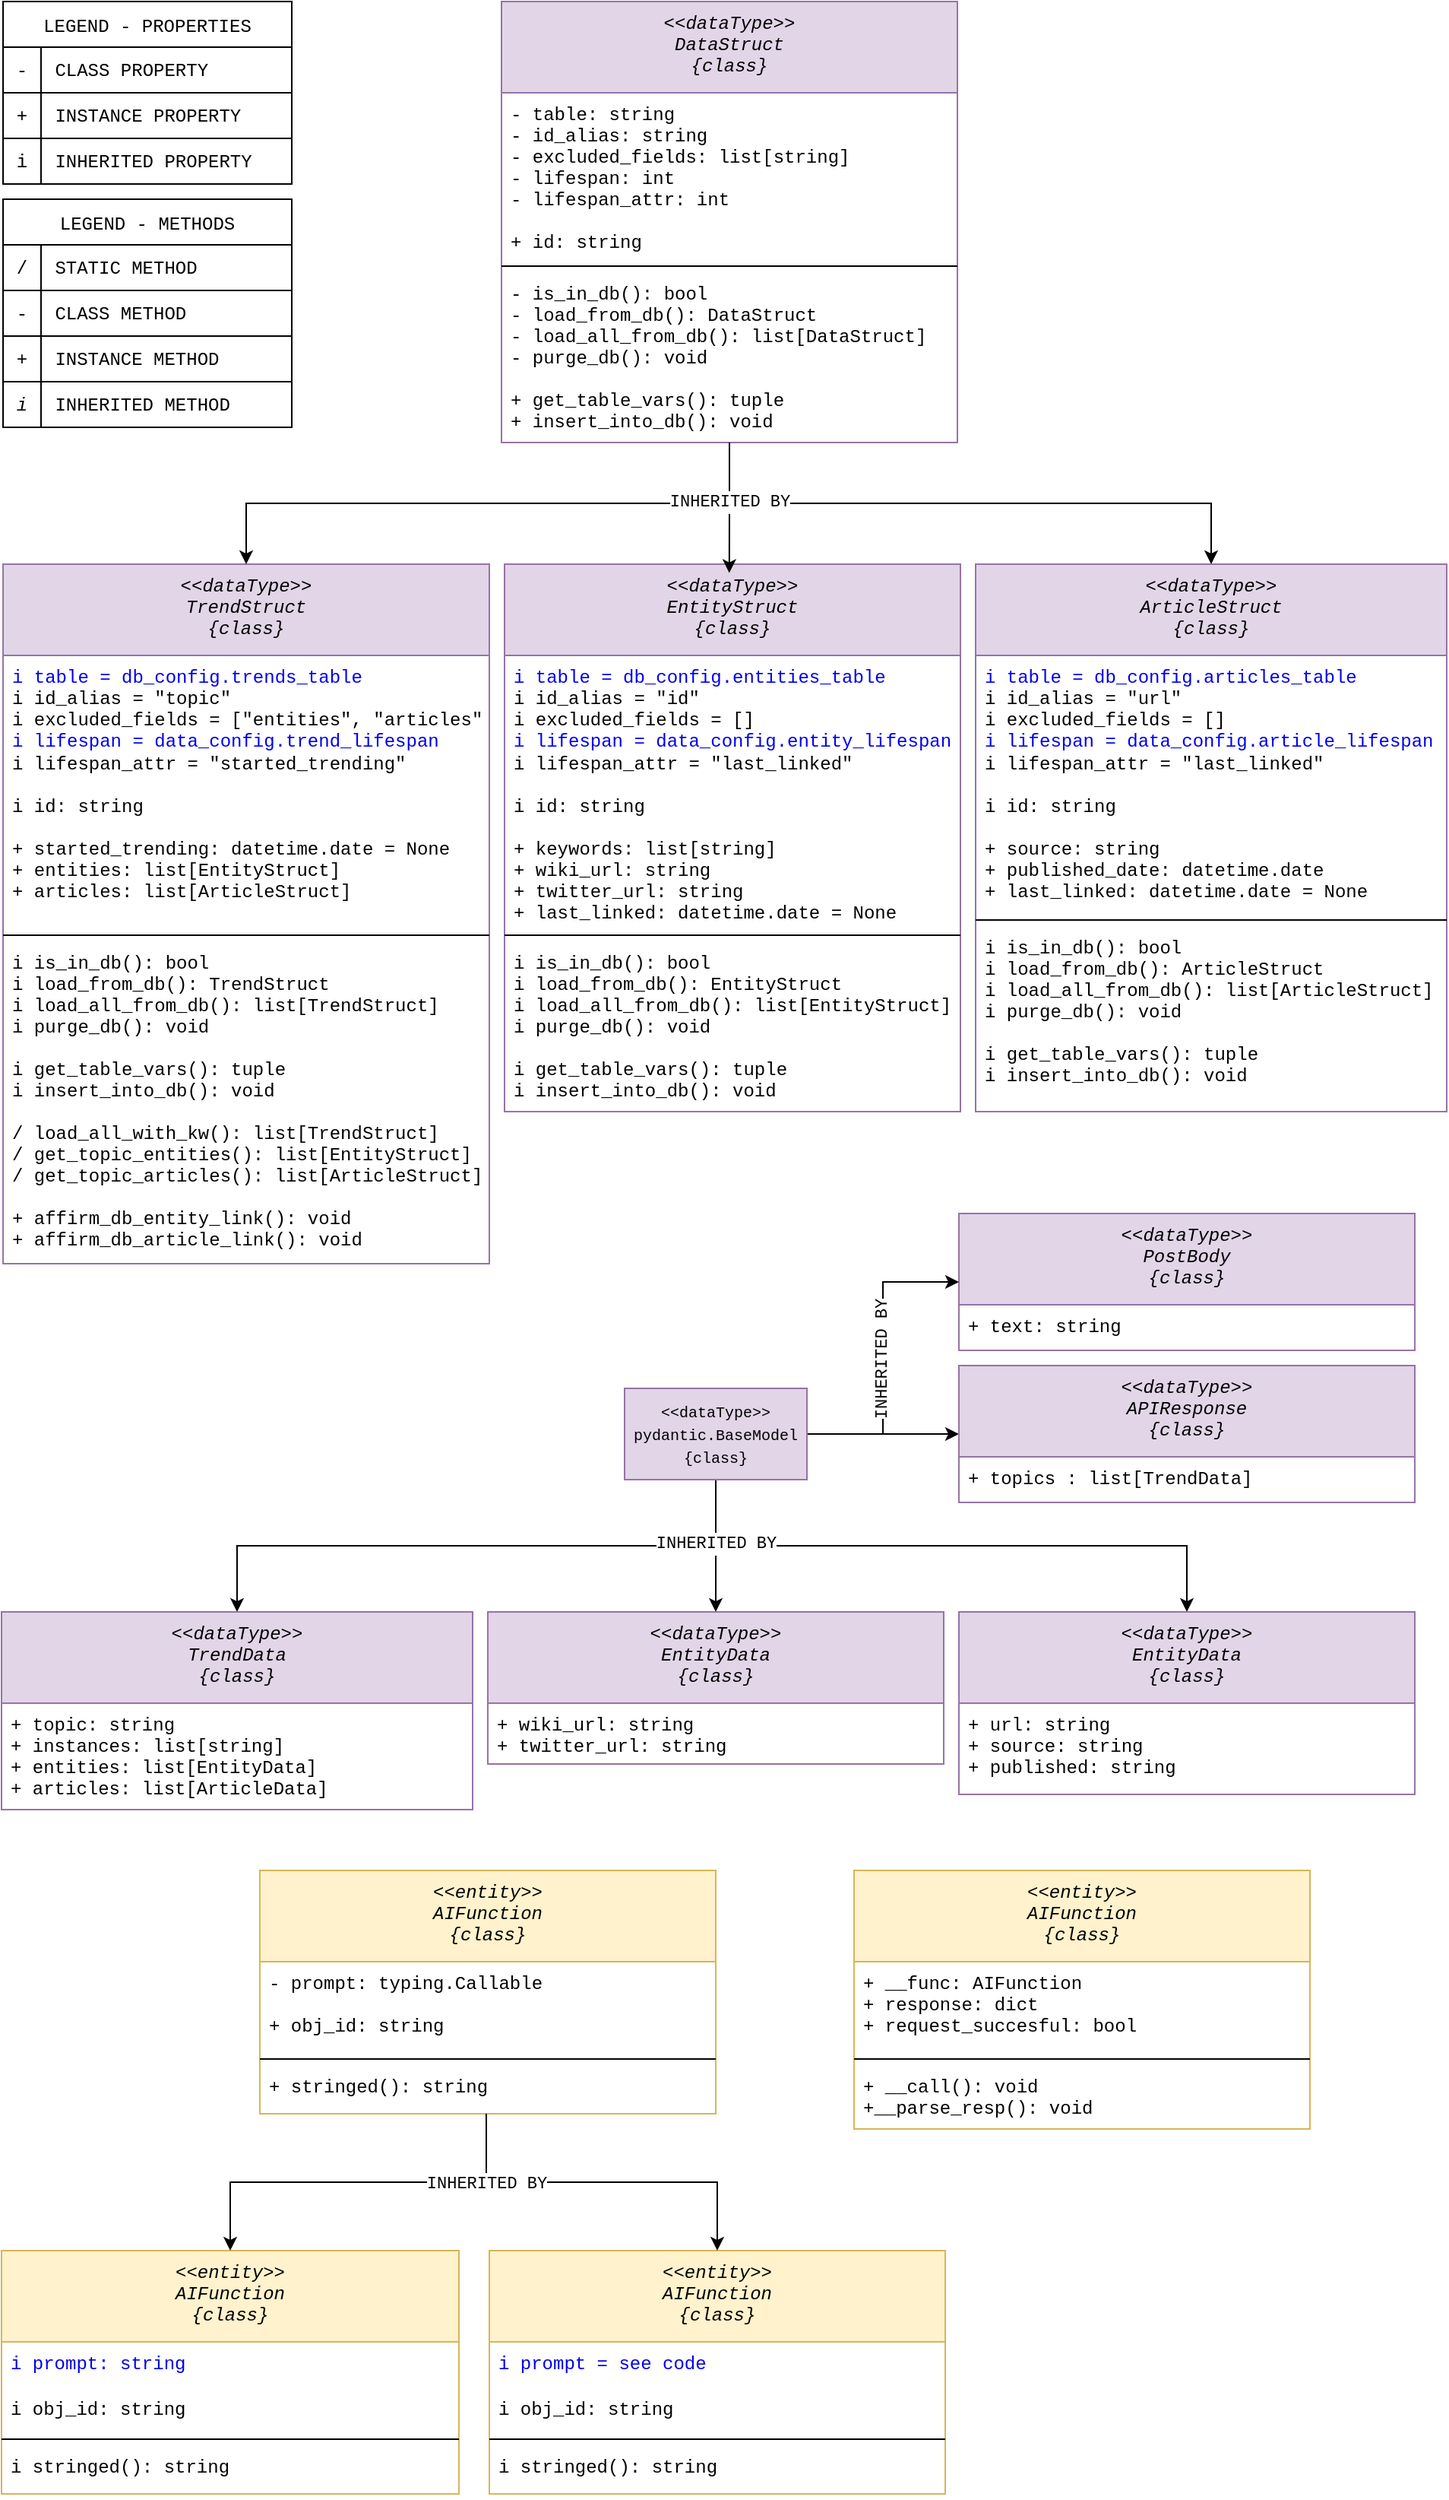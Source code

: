 <mxfile version="26.1.1">
  <diagram id="C5RBs43oDa-KdzZeNtuy" name="Page-1">
    <mxGraphModel dx="1347" dy="1001" grid="1" gridSize="10" guides="1" tooltips="1" connect="1" arrows="1" fold="1" page="1" pageScale="1" pageWidth="827" pageHeight="1169" math="0" shadow="0">
      <root>
        <mxCell id="WIyWlLk6GJQsqaUBKTNV-0" />
        <mxCell id="WIyWlLk6GJQsqaUBKTNV-1" parent="WIyWlLk6GJQsqaUBKTNV-0" />
        <mxCell id="zkfFHV4jXpPFQw0GAbJ--0" value="&lt;&lt;dataType&gt;&gt;&#xa;DataStruct&#xa;{class}" style="swimlane;fontStyle=2;align=center;verticalAlign=top;childLayout=stackLayout;horizontal=1;startSize=60;horizontalStack=0;resizeParent=1;resizeLast=0;collapsible=1;marginBottom=0;rounded=0;shadow=0;strokeWidth=1;fillColor=#e1d5e7;strokeColor=#9673a6;fontFamily=Courier New;" parent="WIyWlLk6GJQsqaUBKTNV-1" vertex="1">
          <mxGeometry x="338" y="10" width="300" height="290" as="geometry">
            <mxRectangle x="220" y="80" width="160" height="26" as="alternateBounds" />
          </mxGeometry>
        </mxCell>
        <mxCell id="zkfFHV4jXpPFQw0GAbJ--1" value="- table: string&#xa;- id_alias: string&#xa;- excluded_fields: list[string]&#xa;- lifespan: int&#xa;- lifespan_attr: int&#xa;&#xa;+ id: string" style="text;align=left;verticalAlign=top;spacingLeft=4;spacingRight=4;overflow=hidden;rotatable=0;points=[[0,0.5],[1,0.5]];portConstraint=eastwest;fontFamily=Courier New;" parent="zkfFHV4jXpPFQw0GAbJ--0" vertex="1">
          <mxGeometry y="60" width="300" height="110" as="geometry" />
        </mxCell>
        <mxCell id="zkfFHV4jXpPFQw0GAbJ--4" value="" style="line;html=1;strokeWidth=1;align=left;verticalAlign=middle;spacingTop=-1;spacingLeft=3;spacingRight=3;rotatable=0;labelPosition=right;points=[];portConstraint=eastwest;" parent="zkfFHV4jXpPFQw0GAbJ--0" vertex="1">
          <mxGeometry y="170" width="300" height="8" as="geometry" />
        </mxCell>
        <mxCell id="zkfFHV4jXpPFQw0GAbJ--5" value="- is_in_db(): bool&#xa;- load_from_db(): DataStruct&#xa;- load_all_from_db(): list[DataStruct]&#xa;- purge_db(): void&#xa;&#xa;+ get_table_vars(): tuple&#xa;+ insert_into_db(): void" style="text;align=left;verticalAlign=top;spacingLeft=4;spacingRight=4;overflow=hidden;rotatable=0;points=[[0,0.5],[1,0.5]];portConstraint=eastwest;fontFamily=Courier New;" parent="zkfFHV4jXpPFQw0GAbJ--0" vertex="1">
          <mxGeometry y="178" width="300" height="112" as="geometry" />
        </mxCell>
        <mxCell id="gIUdPoAB92ztzNn0mDoF-13" value="LEGEND - PROPERTIES" style="shape=table;startSize=30;container=1;collapsible=0;childLayout=tableLayout;enumerate=0;fontFamily=Courier New;" vertex="1" parent="WIyWlLk6GJQsqaUBKTNV-1">
          <mxGeometry x="10" y="10" width="190" height="120" as="geometry" />
        </mxCell>
        <mxCell id="gIUdPoAB92ztzNn0mDoF-14" value="" style="shape=tableRow;horizontal=0;startSize=0;swimlaneHead=0;swimlaneBody=0;strokeColor=inherit;top=0;left=0;bottom=0;right=0;collapsible=0;dropTarget=0;fillColor=none;points=[[0,0.5],[1,0.5]];portConstraint=eastwest;" vertex="1" parent="gIUdPoAB92ztzNn0mDoF-13">
          <mxGeometry y="30" width="190" height="30" as="geometry" />
        </mxCell>
        <mxCell id="gIUdPoAB92ztzNn0mDoF-15" value="&lt;font face=&quot;Courier New&quot;&gt;-&lt;/font&gt;" style="shape=partialRectangle;html=1;whiteSpace=wrap;connectable=0;strokeColor=inherit;overflow=hidden;fillColor=none;top=0;left=0;bottom=0;right=0;pointerEvents=1;" vertex="1" parent="gIUdPoAB92ztzNn0mDoF-14">
          <mxGeometry width="25" height="30" as="geometry">
            <mxRectangle width="25" height="30" as="alternateBounds" />
          </mxGeometry>
        </mxCell>
        <mxCell id="gIUdPoAB92ztzNn0mDoF-16" value="&lt;font face=&quot;Courier New&quot;&gt;&amp;nbsp;CLASS&amp;nbsp;&lt;/font&gt;&lt;span style=&quot;font-family: &amp;quot;Courier New&amp;quot;;&quot;&gt;PROPERTY&lt;/span&gt;" style="shape=partialRectangle;html=1;whiteSpace=wrap;connectable=0;strokeColor=inherit;overflow=hidden;fillColor=none;top=0;left=0;bottom=0;right=0;pointerEvents=1;align=left;" vertex="1" parent="gIUdPoAB92ztzNn0mDoF-14">
          <mxGeometry x="25" width="165" height="30" as="geometry">
            <mxRectangle width="165" height="30" as="alternateBounds" />
          </mxGeometry>
        </mxCell>
        <mxCell id="gIUdPoAB92ztzNn0mDoF-17" value="" style="shape=tableRow;horizontal=0;startSize=0;swimlaneHead=0;swimlaneBody=0;strokeColor=inherit;top=0;left=0;bottom=0;right=0;collapsible=0;dropTarget=0;fillColor=none;points=[[0,0.5],[1,0.5]];portConstraint=eastwest;" vertex="1" parent="gIUdPoAB92ztzNn0mDoF-13">
          <mxGeometry y="60" width="190" height="30" as="geometry" />
        </mxCell>
        <mxCell id="gIUdPoAB92ztzNn0mDoF-18" value="&lt;font face=&quot;Courier New&quot;&gt;+&lt;/font&gt;" style="shape=partialRectangle;html=1;whiteSpace=wrap;connectable=0;strokeColor=inherit;overflow=hidden;fillColor=none;top=0;left=0;bottom=0;right=0;pointerEvents=1;" vertex="1" parent="gIUdPoAB92ztzNn0mDoF-17">
          <mxGeometry width="25" height="30" as="geometry">
            <mxRectangle width="25" height="30" as="alternateBounds" />
          </mxGeometry>
        </mxCell>
        <mxCell id="gIUdPoAB92ztzNn0mDoF-19" value="&lt;span style=&quot;font-family: &amp;quot;Courier New&amp;quot;;&quot;&gt;&amp;nbsp;INSTANCE PROPERTY&lt;/span&gt;" style="shape=partialRectangle;html=1;whiteSpace=wrap;connectable=0;strokeColor=inherit;overflow=hidden;fillColor=none;top=0;left=0;bottom=0;right=0;pointerEvents=1;align=left;" vertex="1" parent="gIUdPoAB92ztzNn0mDoF-17">
          <mxGeometry x="25" width="165" height="30" as="geometry">
            <mxRectangle width="165" height="30" as="alternateBounds" />
          </mxGeometry>
        </mxCell>
        <mxCell id="gIUdPoAB92ztzNn0mDoF-22" style="shape=tableRow;horizontal=0;startSize=0;swimlaneHead=0;swimlaneBody=0;strokeColor=inherit;top=0;left=0;bottom=0;right=0;collapsible=0;dropTarget=0;fillColor=none;points=[[0,0.5],[1,0.5]];portConstraint=eastwest;" vertex="1" parent="gIUdPoAB92ztzNn0mDoF-13">
          <mxGeometry y="90" width="190" height="30" as="geometry" />
        </mxCell>
        <mxCell id="gIUdPoAB92ztzNn0mDoF-23" value="&lt;font style=&quot;&quot; face=&quot;Courier New&quot;&gt;i&lt;/font&gt;" style="shape=partialRectangle;html=1;whiteSpace=wrap;connectable=0;strokeColor=inherit;overflow=hidden;fillColor=none;top=0;left=0;bottom=0;right=0;pointerEvents=1;" vertex="1" parent="gIUdPoAB92ztzNn0mDoF-22">
          <mxGeometry width="25" height="30" as="geometry">
            <mxRectangle width="25" height="30" as="alternateBounds" />
          </mxGeometry>
        </mxCell>
        <mxCell id="gIUdPoAB92ztzNn0mDoF-24" value="&lt;font face=&quot;Courier New&quot;&gt;&amp;nbsp;INHERITED&amp;nbsp;&lt;/font&gt;&lt;span style=&quot;font-family: &amp;quot;Courier New&amp;quot;;&quot;&gt;PROPERTY&lt;/span&gt;" style="shape=partialRectangle;html=1;whiteSpace=wrap;connectable=0;strokeColor=inherit;overflow=hidden;fillColor=none;top=0;left=0;bottom=0;right=0;pointerEvents=1;align=left;" vertex="1" parent="gIUdPoAB92ztzNn0mDoF-22">
          <mxGeometry x="25" width="165" height="30" as="geometry">
            <mxRectangle width="165" height="30" as="alternateBounds" />
          </mxGeometry>
        </mxCell>
        <mxCell id="gIUdPoAB92ztzNn0mDoF-25" value="LEGEND - METHODS" style="shape=table;startSize=30;container=1;collapsible=0;childLayout=tableLayout;enumerate=0;fontFamily=Courier New;" vertex="1" parent="WIyWlLk6GJQsqaUBKTNV-1">
          <mxGeometry x="10" y="140" width="190" height="150" as="geometry" />
        </mxCell>
        <mxCell id="gIUdPoAB92ztzNn0mDoF-26" value="" style="shape=tableRow;horizontal=0;startSize=0;swimlaneHead=0;swimlaneBody=0;strokeColor=inherit;top=0;left=0;bottom=0;right=0;collapsible=0;dropTarget=0;fillColor=none;points=[[0,0.5],[1,0.5]];portConstraint=eastwest;" vertex="1" parent="gIUdPoAB92ztzNn0mDoF-25">
          <mxGeometry y="30" width="190" height="30" as="geometry" />
        </mxCell>
        <mxCell id="gIUdPoAB92ztzNn0mDoF-27" value="&lt;font face=&quot;Courier New&quot;&gt;/&lt;/font&gt;" style="shape=partialRectangle;html=1;whiteSpace=wrap;connectable=0;strokeColor=inherit;overflow=hidden;fillColor=none;top=0;left=0;bottom=0;right=0;pointerEvents=1;" vertex="1" parent="gIUdPoAB92ztzNn0mDoF-26">
          <mxGeometry width="25" height="30" as="geometry">
            <mxRectangle width="25" height="30" as="alternateBounds" />
          </mxGeometry>
        </mxCell>
        <mxCell id="gIUdPoAB92ztzNn0mDoF-28" value="&lt;span style=&quot;font-family: &amp;quot;Courier New&amp;quot;;&quot;&gt;&amp;nbsp;STATIC METHOD&lt;/span&gt;" style="shape=partialRectangle;html=1;whiteSpace=wrap;connectable=0;strokeColor=inherit;overflow=hidden;fillColor=none;top=0;left=0;bottom=0;right=0;pointerEvents=1;align=left;" vertex="1" parent="gIUdPoAB92ztzNn0mDoF-26">
          <mxGeometry x="25" width="165" height="30" as="geometry">
            <mxRectangle width="165" height="30" as="alternateBounds" />
          </mxGeometry>
        </mxCell>
        <mxCell id="gIUdPoAB92ztzNn0mDoF-29" value="" style="shape=tableRow;horizontal=0;startSize=0;swimlaneHead=0;swimlaneBody=0;strokeColor=inherit;top=0;left=0;bottom=0;right=0;collapsible=0;dropTarget=0;fillColor=none;points=[[0,0.5],[1,0.5]];portConstraint=eastwest;" vertex="1" parent="gIUdPoAB92ztzNn0mDoF-25">
          <mxGeometry y="60" width="190" height="30" as="geometry" />
        </mxCell>
        <mxCell id="gIUdPoAB92ztzNn0mDoF-30" value="&lt;font face=&quot;Courier New&quot;&gt;-&lt;/font&gt;" style="shape=partialRectangle;html=1;whiteSpace=wrap;connectable=0;strokeColor=inherit;overflow=hidden;fillColor=none;top=0;left=0;bottom=0;right=0;pointerEvents=1;" vertex="1" parent="gIUdPoAB92ztzNn0mDoF-29">
          <mxGeometry width="25" height="30" as="geometry">
            <mxRectangle width="25" height="30" as="alternateBounds" />
          </mxGeometry>
        </mxCell>
        <mxCell id="gIUdPoAB92ztzNn0mDoF-31" value="&lt;font face=&quot;Courier New&quot;&gt;&amp;nbsp;CLASS METHOD&lt;/font&gt;" style="shape=partialRectangle;html=1;whiteSpace=wrap;connectable=0;strokeColor=inherit;overflow=hidden;fillColor=none;top=0;left=0;bottom=0;right=0;pointerEvents=1;align=left;" vertex="1" parent="gIUdPoAB92ztzNn0mDoF-29">
          <mxGeometry x="25" width="165" height="30" as="geometry">
            <mxRectangle width="165" height="30" as="alternateBounds" />
          </mxGeometry>
        </mxCell>
        <mxCell id="gIUdPoAB92ztzNn0mDoF-32" style="shape=tableRow;horizontal=0;startSize=0;swimlaneHead=0;swimlaneBody=0;strokeColor=inherit;top=0;left=0;bottom=0;right=0;collapsible=0;dropTarget=0;fillColor=none;points=[[0,0.5],[1,0.5]];portConstraint=eastwest;" vertex="1" parent="gIUdPoAB92ztzNn0mDoF-25">
          <mxGeometry y="90" width="190" height="30" as="geometry" />
        </mxCell>
        <mxCell id="gIUdPoAB92ztzNn0mDoF-33" value="&lt;font face=&quot;Courier New&quot;&gt;+&lt;/font&gt;" style="shape=partialRectangle;html=1;whiteSpace=wrap;connectable=0;strokeColor=inherit;overflow=hidden;fillColor=none;top=0;left=0;bottom=0;right=0;pointerEvents=1;" vertex="1" parent="gIUdPoAB92ztzNn0mDoF-32">
          <mxGeometry width="25" height="30" as="geometry">
            <mxRectangle width="25" height="30" as="alternateBounds" />
          </mxGeometry>
        </mxCell>
        <mxCell id="gIUdPoAB92ztzNn0mDoF-34" value="&lt;span style=&quot;font-family: &amp;quot;Courier New&amp;quot;;&quot;&gt;&amp;nbsp;INSTANCE METHOD&lt;/span&gt;" style="shape=partialRectangle;html=1;whiteSpace=wrap;connectable=0;strokeColor=inherit;overflow=hidden;fillColor=none;top=0;left=0;bottom=0;right=0;pointerEvents=1;align=left;" vertex="1" parent="gIUdPoAB92ztzNn0mDoF-32">
          <mxGeometry x="25" width="165" height="30" as="geometry">
            <mxRectangle width="165" height="30" as="alternateBounds" />
          </mxGeometry>
        </mxCell>
        <mxCell id="gIUdPoAB92ztzNn0mDoF-35" style="shape=tableRow;horizontal=0;startSize=0;swimlaneHead=0;swimlaneBody=0;strokeColor=inherit;top=0;left=0;bottom=0;right=0;collapsible=0;dropTarget=0;fillColor=none;points=[[0,0.5],[1,0.5]];portConstraint=eastwest;" vertex="1" parent="gIUdPoAB92ztzNn0mDoF-25">
          <mxGeometry y="120" width="190" height="30" as="geometry" />
        </mxCell>
        <mxCell id="gIUdPoAB92ztzNn0mDoF-36" value="&lt;i&gt;&lt;font face=&quot;Courier New&quot;&gt;i&lt;/font&gt;&lt;/i&gt;" style="shape=partialRectangle;html=1;whiteSpace=wrap;connectable=0;strokeColor=inherit;overflow=hidden;fillColor=none;top=0;left=0;bottom=0;right=0;pointerEvents=1;" vertex="1" parent="gIUdPoAB92ztzNn0mDoF-35">
          <mxGeometry width="25" height="30" as="geometry">
            <mxRectangle width="25" height="30" as="alternateBounds" />
          </mxGeometry>
        </mxCell>
        <mxCell id="gIUdPoAB92ztzNn0mDoF-37" value="&lt;span style=&quot;font-family: &amp;quot;Courier New&amp;quot;;&quot;&gt;&amp;nbsp;INHERITED METHOD&lt;/span&gt;" style="shape=partialRectangle;html=1;whiteSpace=wrap;connectable=0;strokeColor=inherit;overflow=hidden;fillColor=none;top=0;left=0;bottom=0;right=0;pointerEvents=1;align=left;" vertex="1" parent="gIUdPoAB92ztzNn0mDoF-35">
          <mxGeometry x="25" width="165" height="30" as="geometry">
            <mxRectangle width="165" height="30" as="alternateBounds" />
          </mxGeometry>
        </mxCell>
        <mxCell id="gIUdPoAB92ztzNn0mDoF-40" value="&lt;&lt;dataType&gt;&gt;&#xa;EntityStruct&#xa;{class}" style="swimlane;fontStyle=2;align=center;verticalAlign=top;childLayout=stackLayout;horizontal=1;startSize=60;horizontalStack=0;resizeParent=1;resizeLast=0;collapsible=1;marginBottom=0;rounded=0;shadow=0;strokeWidth=1;fillColor=#e1d5e7;strokeColor=#9673a6;fontFamily=Courier New;" vertex="1" parent="WIyWlLk6GJQsqaUBKTNV-1">
          <mxGeometry x="340" y="380" width="300" height="360" as="geometry">
            <mxRectangle x="220" y="80" width="160" height="26" as="alternateBounds" />
          </mxGeometry>
        </mxCell>
        <UserObject label="i table = db_config.entities_table" link="https://github.com/JamieLevitt/CiteThis/blob/4326643cd78c587e9b6cc8a23586380e8a52e17f/Documentation/Config_Values/db_config.csv#L6" id="gIUdPoAB92ztzNn0mDoF-41">
          <mxCell style="text;align=left;verticalAlign=top;spacingLeft=4;spacingRight=4;overflow=hidden;rotatable=0;points=[[0,0.5],[1,0.5]];portConstraint=eastwest;fontFamily=Courier New;fontColor=#0000EE;" vertex="1" parent="gIUdPoAB92ztzNn0mDoF-40">
            <mxGeometry y="60" width="300" height="20" as="geometry" />
          </mxCell>
        </UserObject>
        <mxCell id="gIUdPoAB92ztzNn0mDoF-61" value="i id_alias = &quot;id&quot;&lt;br&gt;i excluded_fields = []&lt;br&gt;" style="text;align=left;verticalAlign=top;spacingLeft=4;spacingRight=4;overflow=hidden;rotatable=0;points=[[0,0.5],[1,0.5]];portConstraint=eastwest;fontFamily=Courier New;html=1;spacingTop=-5;" vertex="1" parent="gIUdPoAB92ztzNn0mDoF-40">
          <mxGeometry y="80" width="300" height="30" as="geometry" />
        </mxCell>
        <UserObject label="&lt;font style=&quot;color: rgb(0, 0, 238);&quot;&gt;i lifespan = data_config.entity_lifespan&lt;/font&gt;" link="https://github.com/JamieLevitt/CiteThis/blob/4326643cd78c587e9b6cc8a23586380e8a52e17f/Documentation/Config_Values/data_config%2C.csv#L3" id="gIUdPoAB92ztzNn0mDoF-62">
          <mxCell style="text;align=left;verticalAlign=top;spacingLeft=4;spacingRight=4;overflow=hidden;rotatable=0;points=[[0,0.5],[1,0.5]];portConstraint=eastwest;fontFamily=Courier New;html=1;spacingTop=-7;" vertex="1" parent="gIUdPoAB92ztzNn0mDoF-40">
            <mxGeometry y="110" width="300" height="20" as="geometry" />
          </mxCell>
        </UserObject>
        <mxCell id="gIUdPoAB92ztzNn0mDoF-60" value="i lifespan_attr = &quot;last_linked&quot;&#xa;&#xa;i id: string&#xa;&#xa;+ keywords: list[string]&#xa;+ wiki_url: string&#xa;+ twitter_url: string&#xa;+ last_linked: datetime.date = None" style="text;align=left;verticalAlign=top;spacingLeft=4;spacingRight=4;overflow=hidden;rotatable=0;points=[[0,0.5],[1,0.5]];portConstraint=eastwest;fontFamily=Courier New;spacingTop=-13;" vertex="1" parent="gIUdPoAB92ztzNn0mDoF-40">
          <mxGeometry y="130" width="300" height="110" as="geometry" />
        </mxCell>
        <mxCell id="gIUdPoAB92ztzNn0mDoF-42" value="" style="line;html=1;strokeWidth=1;align=left;verticalAlign=middle;spacingTop=-1;spacingLeft=3;spacingRight=3;rotatable=0;labelPosition=right;points=[];portConstraint=eastwest;" vertex="1" parent="gIUdPoAB92ztzNn0mDoF-40">
          <mxGeometry y="240" width="300" height="8" as="geometry" />
        </mxCell>
        <mxCell id="gIUdPoAB92ztzNn0mDoF-43" value="i is_in_db(): bool&#xa;i load_from_db(): EntityStruct&#xa;i load_all_from_db(): list[EntityStruct]&#xa;i purge_db(): void&#xa;&#xa;i get_table_vars(): tuple&#xa;i insert_into_db(): void" style="text;align=left;verticalAlign=top;spacingLeft=4;spacingRight=4;overflow=hidden;rotatable=0;points=[[0,0.5],[1,0.5]];portConstraint=eastwest;fontFamily=Courier New;" vertex="1" parent="gIUdPoAB92ztzNn0mDoF-40">
          <mxGeometry y="248" width="300" height="112" as="geometry" />
        </mxCell>
        <mxCell id="gIUdPoAB92ztzNn0mDoF-64" value="&lt;&lt;dataType&gt;&gt;&#xa;ArticleStruct&#xa;{class}" style="swimlane;fontStyle=2;align=center;verticalAlign=top;childLayout=stackLayout;horizontal=1;startSize=60;horizontalStack=0;resizeParent=1;resizeLast=0;collapsible=1;marginBottom=0;rounded=0;shadow=0;strokeWidth=1;fillColor=#e1d5e7;strokeColor=#9673a6;fontFamily=Courier New;" vertex="1" parent="WIyWlLk6GJQsqaUBKTNV-1">
          <mxGeometry x="650" y="380" width="310" height="360" as="geometry">
            <mxRectangle x="220" y="80" width="160" height="26" as="alternateBounds" />
          </mxGeometry>
        </mxCell>
        <UserObject label="i table = db_config.articles_table" link="https://github.com/JamieLevitt/CiteThis/blob/4326643cd78c587e9b6cc8a23586380e8a52e17f/Documentation/Config_Values/db_config.csv#L7" id="gIUdPoAB92ztzNn0mDoF-65">
          <mxCell style="text;align=left;verticalAlign=top;spacingLeft=4;spacingRight=4;overflow=hidden;rotatable=0;points=[[0,0.5],[1,0.5]];portConstraint=eastwest;fontFamily=Courier New;fontColor=#0000EE;" vertex="1" parent="gIUdPoAB92ztzNn0mDoF-64">
            <mxGeometry y="60" width="310" height="20" as="geometry" />
          </mxCell>
        </UserObject>
        <mxCell id="gIUdPoAB92ztzNn0mDoF-66" value="i id_alias = &quot;url&quot;&lt;br&gt;i excluded_fields = []" style="text;align=left;verticalAlign=top;spacingLeft=4;spacingRight=4;overflow=hidden;rotatable=0;points=[[0,0.5],[1,0.5]];portConstraint=eastwest;fontFamily=Courier New;html=1;spacingTop=-5;" vertex="1" parent="gIUdPoAB92ztzNn0mDoF-64">
          <mxGeometry y="80" width="310" height="30" as="geometry" />
        </mxCell>
        <UserObject label="&lt;font style=&quot;color: rgb(0, 0, 238);&quot;&gt;i lifespan = data_config.article_lifespan&lt;/font&gt;" link="https://github.com/JamieLevitt/CiteThis/blob/4326643cd78c587e9b6cc8a23586380e8a52e17f/Documentation/Config_Values/data_config%2C.csv#L2" id="gIUdPoAB92ztzNn0mDoF-67">
          <mxCell style="text;align=left;verticalAlign=top;spacingLeft=4;spacingRight=4;overflow=hidden;rotatable=0;points=[[0,0.5],[1,0.5]];portConstraint=eastwest;fontFamily=Courier New;html=1;spacingTop=-7;" vertex="1" parent="gIUdPoAB92ztzNn0mDoF-64">
            <mxGeometry y="110" width="310" height="20" as="geometry" />
          </mxCell>
        </UserObject>
        <mxCell id="gIUdPoAB92ztzNn0mDoF-68" value="i lifespan_attr = &quot;last_linked&quot;&#xa;&#xa;i id: string&#xa;&#xa;+ source: string&#xa;+ published_date: datetime.date&#xa;+ last_linked: datetime.date = None" style="text;align=left;verticalAlign=top;spacingLeft=4;spacingRight=4;overflow=hidden;rotatable=0;points=[[0,0.5],[1,0.5]];portConstraint=eastwest;fontFamily=Courier New;spacingTop=-13;" vertex="1" parent="gIUdPoAB92ztzNn0mDoF-64">
          <mxGeometry y="130" width="310" height="100" as="geometry" />
        </mxCell>
        <mxCell id="gIUdPoAB92ztzNn0mDoF-69" value="" style="line;html=1;strokeWidth=1;align=left;verticalAlign=middle;spacingTop=-1;spacingLeft=3;spacingRight=3;rotatable=0;labelPosition=right;points=[];portConstraint=eastwest;" vertex="1" parent="gIUdPoAB92ztzNn0mDoF-64">
          <mxGeometry y="230" width="310" height="8" as="geometry" />
        </mxCell>
        <mxCell id="gIUdPoAB92ztzNn0mDoF-70" value="i is_in_db(): bool&#xa;i load_from_db(): ArticleStruct&#xa;i load_all_from_db(): list[ArticleStruct]&#xa;i purge_db(): void&#xa;&#xa;i get_table_vars(): tuple&#xa;i insert_into_db(): void" style="text;align=left;verticalAlign=top;spacingLeft=4;spacingRight=4;overflow=hidden;rotatable=0;points=[[0,0.5],[1,0.5]];portConstraint=eastwest;fontFamily=Courier New;" vertex="1" parent="gIUdPoAB92ztzNn0mDoF-64">
          <mxGeometry y="238" width="310" height="112" as="geometry" />
        </mxCell>
        <mxCell id="gIUdPoAB92ztzNn0mDoF-71" value="&lt;&lt;dataType&gt;&gt;&#xa;TrendStruct&#xa;{class}" style="swimlane;fontStyle=2;align=center;verticalAlign=top;childLayout=stackLayout;horizontal=1;startSize=60;horizontalStack=0;resizeParent=1;resizeLast=0;collapsible=1;marginBottom=0;rounded=0;shadow=0;strokeWidth=1;fillColor=#e1d5e7;strokeColor=#9673a6;fontFamily=Courier New;" vertex="1" parent="WIyWlLk6GJQsqaUBKTNV-1">
          <mxGeometry x="10" y="380" width="320" height="460" as="geometry">
            <mxRectangle x="220" y="80" width="160" height="26" as="alternateBounds" />
          </mxGeometry>
        </mxCell>
        <UserObject label="i table = db_config.trends_table" link="https://github.com/JamieLevitt/CiteThis/blob/4326643cd78c587e9b6cc8a23586380e8a52e17f/Documentation/Config_Values/db_config.csv#L5" id="gIUdPoAB92ztzNn0mDoF-72">
          <mxCell style="text;align=left;verticalAlign=top;spacingLeft=4;spacingRight=4;overflow=hidden;rotatable=0;points=[[0,0.5],[1,0.5]];portConstraint=eastwest;fontFamily=Courier New;fontColor=#0000EE;" vertex="1" parent="gIUdPoAB92ztzNn0mDoF-71">
            <mxGeometry y="60" width="320" height="20" as="geometry" />
          </mxCell>
        </UserObject>
        <mxCell id="gIUdPoAB92ztzNn0mDoF-73" value="i id_alias = &quot;topic&quot;&lt;br&gt;i excluded_fields = [&quot;entities&quot;, &quot;articles&quot;]" style="text;align=left;verticalAlign=top;spacingLeft=4;spacingRight=4;overflow=hidden;rotatable=0;points=[[0,0.5],[1,0.5]];portConstraint=eastwest;fontFamily=Courier New;html=1;spacingTop=-5;" vertex="1" parent="gIUdPoAB92ztzNn0mDoF-71">
          <mxGeometry y="80" width="320" height="30" as="geometry" />
        </mxCell>
        <UserObject label="&lt;font style=&quot;color: rgb(0, 0, 238);&quot;&gt;i lifespan = data_config.trend_lifespan&lt;/font&gt;" link="https://github.com/JamieLevitt/CiteThis/blob/4326643cd78c587e9b6cc8a23586380e8a52e17f/Documentation/Config_Values/data_config%2C.csv#L1" id="gIUdPoAB92ztzNn0mDoF-74">
          <mxCell style="text;align=left;verticalAlign=top;spacingLeft=4;spacingRight=4;overflow=hidden;rotatable=0;points=[[0,0.5],[1,0.5]];portConstraint=eastwest;fontFamily=Courier New;html=1;spacingTop=-7;" vertex="1" parent="gIUdPoAB92ztzNn0mDoF-71">
            <mxGeometry y="110" width="320" height="20" as="geometry" />
          </mxCell>
        </UserObject>
        <mxCell id="gIUdPoAB92ztzNn0mDoF-75" value="i lifespan_attr = &quot;started_trending&quot;&#xa;&#xa;i id: string&#xa;&#xa;+ started_trending: datetime.date = None&#xa;+ entities: list[EntityStruct]&#xa;+ articles: list[ArticleStruct]" style="text;align=left;verticalAlign=top;spacingLeft=4;spacingRight=4;overflow=hidden;rotatable=0;points=[[0,0.5],[1,0.5]];portConstraint=eastwest;fontFamily=Courier New;spacingTop=-13;" vertex="1" parent="gIUdPoAB92ztzNn0mDoF-71">
          <mxGeometry y="130" width="320" height="110" as="geometry" />
        </mxCell>
        <mxCell id="gIUdPoAB92ztzNn0mDoF-76" value="" style="line;html=1;strokeWidth=1;align=left;verticalAlign=middle;spacingTop=-1;spacingLeft=3;spacingRight=3;rotatable=0;labelPosition=right;points=[];portConstraint=eastwest;" vertex="1" parent="gIUdPoAB92ztzNn0mDoF-71">
          <mxGeometry y="240" width="320" height="8" as="geometry" />
        </mxCell>
        <mxCell id="gIUdPoAB92ztzNn0mDoF-77" value="i is_in_db(): bool&#xa;i load_from_db(): TrendStruct&#xa;i load_all_from_db(): list[TrendStruct]&#xa;i purge_db(): void&#xa;&#xa;i get_table_vars(): tuple&#xa;i insert_into_db(): void&#xa;&#xa;/ load_all_with_kw(): list[TrendStruct]&#xa;/ get_topic_entities(): list[EntityStruct]&#xa;/ get_topic_articles(): list[ArticleStruct]&#xa;&#xa;+ affirm_db_entity_link(): void&#xa;+ affirm_db_article_link(): void" style="text;align=left;verticalAlign=top;spacingLeft=4;spacingRight=4;overflow=hidden;rotatable=0;points=[[0,0.5],[1,0.5]];portConstraint=eastwest;fontFamily=Courier New;" vertex="1" parent="gIUdPoAB92ztzNn0mDoF-71">
          <mxGeometry y="248" width="320" height="212" as="geometry" />
        </mxCell>
        <mxCell id="gIUdPoAB92ztzNn0mDoF-94" style="edgeStyle=orthogonalEdgeStyle;rounded=0;orthogonalLoop=1;jettySize=auto;html=1;exitX=0.5;exitY=1;exitDx=0;exitDy=0;" edge="1" parent="WIyWlLk6GJQsqaUBKTNV-1" source="gIUdPoAB92ztzNn0mDoF-92" target="gIUdPoAB92ztzNn0mDoF-64">
          <mxGeometry relative="1" as="geometry" />
        </mxCell>
        <mxCell id="gIUdPoAB92ztzNn0mDoF-95" style="edgeStyle=orthogonalEdgeStyle;rounded=0;orthogonalLoop=1;jettySize=auto;html=1;exitX=0.5;exitY=1;exitDx=0;exitDy=0;" edge="1" parent="WIyWlLk6GJQsqaUBKTNV-1" source="gIUdPoAB92ztzNn0mDoF-92" target="gIUdPoAB92ztzNn0mDoF-71">
          <mxGeometry relative="1" as="geometry" />
        </mxCell>
        <mxCell id="gIUdPoAB92ztzNn0mDoF-92" value="" style="rounded=0;whiteSpace=wrap;html=1;fillColor=none;strokeColor=none;" vertex="1" parent="WIyWlLk6GJQsqaUBKTNV-1">
          <mxGeometry x="338" y="240" width="300" height="60" as="geometry" />
        </mxCell>
        <mxCell id="gIUdPoAB92ztzNn0mDoF-93" style="edgeStyle=orthogonalEdgeStyle;rounded=0;orthogonalLoop=1;jettySize=auto;html=1;exitX=0.5;exitY=1;exitDx=0;exitDy=0;entryX=0.493;entryY=0.016;entryDx=0;entryDy=0;entryPerimeter=0;" edge="1" parent="WIyWlLk6GJQsqaUBKTNV-1" source="gIUdPoAB92ztzNn0mDoF-92" target="gIUdPoAB92ztzNn0mDoF-40">
          <mxGeometry relative="1" as="geometry" />
        </mxCell>
        <mxCell id="gIUdPoAB92ztzNn0mDoF-96" value="&lt;span&gt;&lt;font face=&quot;Courier New&quot;&gt;INHERITED BY&lt;/font&gt;&lt;/span&gt;" style="edgeLabel;html=1;align=center;verticalAlign=middle;resizable=0;points=[];" vertex="1" connectable="0" parent="gIUdPoAB92ztzNn0mDoF-93">
          <mxGeometry x="-0.1" relative="1" as="geometry">
            <mxPoint as="offset" />
          </mxGeometry>
        </mxCell>
        <mxCell id="gIUdPoAB92ztzNn0mDoF-97" value="&lt;&lt;dataType&gt;&gt;&#xa;PostBody&#xa;{class}" style="swimlane;fontStyle=2;align=center;verticalAlign=top;childLayout=stackLayout;horizontal=1;startSize=60;horizontalStack=0;resizeParent=1;resizeLast=0;collapsible=1;marginBottom=0;rounded=0;shadow=0;strokeWidth=1;fillColor=#e1d5e7;strokeColor=#9673a6;fontFamily=Courier New;" vertex="1" parent="WIyWlLk6GJQsqaUBKTNV-1">
          <mxGeometry x="639" y="807" width="300" height="90" as="geometry">
            <mxRectangle x="220" y="80" width="160" height="26" as="alternateBounds" />
          </mxGeometry>
        </mxCell>
        <mxCell id="gIUdPoAB92ztzNn0mDoF-98" value="+ text: string" style="text;align=left;verticalAlign=top;spacingLeft=4;spacingRight=4;overflow=hidden;rotatable=0;points=[[0,0.5],[1,0.5]];portConstraint=eastwest;fontFamily=Courier New;" vertex="1" parent="gIUdPoAB92ztzNn0mDoF-97">
          <mxGeometry y="60" width="300" height="30" as="geometry" />
        </mxCell>
        <mxCell id="gIUdPoAB92ztzNn0mDoF-110" style="edgeStyle=orthogonalEdgeStyle;rounded=0;orthogonalLoop=1;jettySize=auto;html=1;exitX=0.5;exitY=1;exitDx=0;exitDy=0;entryX=0.5;entryY=0;entryDx=0;entryDy=0;" edge="1" parent="WIyWlLk6GJQsqaUBKTNV-1" source="gIUdPoAB92ztzNn0mDoF-101" target="gIUdPoAB92ztzNn0mDoF-106">
          <mxGeometry relative="1" as="geometry" />
        </mxCell>
        <mxCell id="gIUdPoAB92ztzNn0mDoF-111" style="edgeStyle=orthogonalEdgeStyle;rounded=0;orthogonalLoop=1;jettySize=auto;html=1;exitX=0.5;exitY=1;exitDx=0;exitDy=0;entryX=0.5;entryY=0;entryDx=0;entryDy=0;" edge="1" parent="WIyWlLk6GJQsqaUBKTNV-1" source="gIUdPoAB92ztzNn0mDoF-101" target="gIUdPoAB92ztzNn0mDoF-102">
          <mxGeometry relative="1" as="geometry" />
        </mxCell>
        <mxCell id="gIUdPoAB92ztzNn0mDoF-113" style="edgeStyle=orthogonalEdgeStyle;rounded=0;orthogonalLoop=1;jettySize=auto;html=1;exitX=0.5;exitY=1;exitDx=0;exitDy=0;entryX=0.5;entryY=0;entryDx=0;entryDy=0;" edge="1" parent="WIyWlLk6GJQsqaUBKTNV-1" source="gIUdPoAB92ztzNn0mDoF-101" target="gIUdPoAB92ztzNn0mDoF-104">
          <mxGeometry relative="1" as="geometry" />
        </mxCell>
        <mxCell id="gIUdPoAB92ztzNn0mDoF-114" style="edgeStyle=orthogonalEdgeStyle;rounded=0;orthogonalLoop=1;jettySize=auto;html=1;exitX=1;exitY=0.5;exitDx=0;exitDy=0;entryX=0;entryY=0.5;entryDx=0;entryDy=0;" edge="1" parent="WIyWlLk6GJQsqaUBKTNV-1" source="gIUdPoAB92ztzNn0mDoF-101" target="gIUdPoAB92ztzNn0mDoF-108">
          <mxGeometry relative="1" as="geometry" />
        </mxCell>
        <mxCell id="gIUdPoAB92ztzNn0mDoF-115" style="edgeStyle=orthogonalEdgeStyle;rounded=0;orthogonalLoop=1;jettySize=auto;html=1;exitX=1;exitY=0.5;exitDx=0;exitDy=0;entryX=0;entryY=0.5;entryDx=0;entryDy=0;" edge="1" parent="WIyWlLk6GJQsqaUBKTNV-1" source="gIUdPoAB92ztzNn0mDoF-101" target="gIUdPoAB92ztzNn0mDoF-97">
          <mxGeometry relative="1" as="geometry" />
        </mxCell>
        <mxCell id="gIUdPoAB92ztzNn0mDoF-101" value="&lt;div&gt;&lt;font face=&quot;Courier New&quot; style=&quot;font-size: 10px;&quot;&gt;&amp;lt;&amp;lt;dataType&amp;gt;&amp;gt;&lt;/font&gt;&lt;/div&gt;&lt;div&gt;&lt;font size=&quot;1&quot; face=&quot;Courier New&quot;&gt;pydantic.BaseModel&lt;/font&gt;&lt;/div&gt;&lt;div&gt;&lt;font face=&quot;Courier New&quot; size=&quot;1&quot;&gt;{class}&lt;/font&gt;&lt;/div&gt;" style="rounded=0;whiteSpace=wrap;html=1;fillColor=#e1d5e7;strokeColor=#9673a6;" vertex="1" parent="WIyWlLk6GJQsqaUBKTNV-1">
          <mxGeometry x="419" y="922" width="120" height="60" as="geometry" />
        </mxCell>
        <mxCell id="gIUdPoAB92ztzNn0mDoF-102" value="&lt;&lt;dataType&gt;&gt;&#xa;EntityData&#xa;{class}" style="swimlane;fontStyle=2;align=center;verticalAlign=top;childLayout=stackLayout;horizontal=1;startSize=60;horizontalStack=0;resizeParent=1;resizeLast=0;collapsible=1;marginBottom=0;rounded=0;shadow=0;strokeWidth=1;fillColor=#e1d5e7;strokeColor=#9673a6;fontFamily=Courier New;" vertex="1" parent="WIyWlLk6GJQsqaUBKTNV-1">
          <mxGeometry x="329" y="1069" width="300" height="100" as="geometry">
            <mxRectangle x="220" y="80" width="160" height="26" as="alternateBounds" />
          </mxGeometry>
        </mxCell>
        <mxCell id="gIUdPoAB92ztzNn0mDoF-103" value="+ wiki_url: string&#xa;+ twitter_url: string" style="text;align=left;verticalAlign=top;spacingLeft=4;spacingRight=4;overflow=hidden;rotatable=0;points=[[0,0.5],[1,0.5]];portConstraint=eastwest;fontFamily=Courier New;" vertex="1" parent="gIUdPoAB92ztzNn0mDoF-102">
          <mxGeometry y="60" width="300" height="40" as="geometry" />
        </mxCell>
        <mxCell id="gIUdPoAB92ztzNn0mDoF-104" value="&lt;&lt;dataType&gt;&gt;&#xa;EntityData&#xa;{class}" style="swimlane;fontStyle=2;align=center;verticalAlign=top;childLayout=stackLayout;horizontal=1;startSize=60;horizontalStack=0;resizeParent=1;resizeLast=0;collapsible=1;marginBottom=0;rounded=0;shadow=0;strokeWidth=1;fillColor=#e1d5e7;strokeColor=#9673a6;fontFamily=Courier New;" vertex="1" parent="WIyWlLk6GJQsqaUBKTNV-1">
          <mxGeometry x="639" y="1069" width="300" height="120" as="geometry">
            <mxRectangle x="220" y="80" width="160" height="26" as="alternateBounds" />
          </mxGeometry>
        </mxCell>
        <mxCell id="gIUdPoAB92ztzNn0mDoF-105" value="+ url: string&#xa;+ source: string&#xa;+ published: string" style="text;align=left;verticalAlign=top;spacingLeft=4;spacingRight=4;overflow=hidden;rotatable=0;points=[[0,0.5],[1,0.5]];portConstraint=eastwest;fontFamily=Courier New;" vertex="1" parent="gIUdPoAB92ztzNn0mDoF-104">
          <mxGeometry y="60" width="300" height="60" as="geometry" />
        </mxCell>
        <mxCell id="gIUdPoAB92ztzNn0mDoF-106" value="&lt;&lt;dataType&gt;&gt;&#xa;TrendData&#xa;{class}" style="swimlane;fontStyle=2;align=center;verticalAlign=top;childLayout=stackLayout;horizontal=1;startSize=60;horizontalStack=0;resizeParent=1;resizeLast=0;collapsible=1;marginBottom=0;rounded=0;shadow=0;strokeWidth=1;fillColor=#e1d5e7;strokeColor=#9673a6;fontFamily=Courier New;" vertex="1" parent="WIyWlLk6GJQsqaUBKTNV-1">
          <mxGeometry x="9" y="1069" width="310" height="130" as="geometry">
            <mxRectangle x="220" y="80" width="160" height="26" as="alternateBounds" />
          </mxGeometry>
        </mxCell>
        <mxCell id="gIUdPoAB92ztzNn0mDoF-107" value="+ topic: string&#xa;+ instances: list[string]&#xa;+ entities: list[EntityData]&#xa;+ articles: list[ArticleData]&#xa;" style="text;align=left;verticalAlign=top;spacingLeft=4;spacingRight=4;overflow=hidden;rotatable=0;points=[[0,0.5],[1,0.5]];portConstraint=eastwest;fontFamily=Courier New;" vertex="1" parent="gIUdPoAB92ztzNn0mDoF-106">
          <mxGeometry y="60" width="310" height="70" as="geometry" />
        </mxCell>
        <mxCell id="gIUdPoAB92ztzNn0mDoF-108" value="&lt;&lt;dataType&gt;&gt;&#xa;APIResponse&#xa;{class}" style="swimlane;fontStyle=2;align=center;verticalAlign=top;childLayout=stackLayout;horizontal=1;startSize=60;horizontalStack=0;resizeParent=1;resizeLast=0;collapsible=1;marginBottom=0;rounded=0;shadow=0;strokeWidth=1;fillColor=#e1d5e7;strokeColor=#9673a6;fontFamily=Courier New;" vertex="1" parent="WIyWlLk6GJQsqaUBKTNV-1">
          <mxGeometry x="639" y="907" width="300" height="90" as="geometry">
            <mxRectangle x="220" y="80" width="160" height="26" as="alternateBounds" />
          </mxGeometry>
        </mxCell>
        <mxCell id="gIUdPoAB92ztzNn0mDoF-109" value="+ topics : list[TrendData]" style="text;align=left;verticalAlign=top;spacingLeft=4;spacingRight=4;overflow=hidden;rotatable=0;points=[[0,0.5],[1,0.5]];portConstraint=eastwest;fontFamily=Courier New;" vertex="1" parent="gIUdPoAB92ztzNn0mDoF-108">
          <mxGeometry y="60" width="300" height="30" as="geometry" />
        </mxCell>
        <mxCell id="gIUdPoAB92ztzNn0mDoF-116" value="&lt;span&gt;&lt;font face=&quot;Courier New&quot;&gt;INHERITED BY&lt;/font&gt;&lt;/span&gt;" style="edgeLabel;html=1;align=center;verticalAlign=middle;resizable=0;points=[];" vertex="1" connectable="0" parent="WIyWlLk6GJQsqaUBKTNV-1">
          <mxGeometry x="479" y="1024.001" as="geometry" />
        </mxCell>
        <mxCell id="gIUdPoAB92ztzNn0mDoF-118" value="&lt;span&gt;&lt;font face=&quot;Courier New&quot;&gt;INHERITED BY&lt;/font&gt;&lt;/span&gt;" style="edgeLabel;html=1;align=center;verticalAlign=middle;resizable=0;points=[];rotation=-90;" vertex="1" connectable="0" parent="WIyWlLk6GJQsqaUBKTNV-1">
          <mxGeometry x="588" y="903.001" as="geometry" />
        </mxCell>
        <mxCell id="gIUdPoAB92ztzNn0mDoF-120" value="&lt;&lt;entity&gt;&gt;&#xa;AIFunction&#xa;{class}" style="swimlane;fontStyle=2;align=center;verticalAlign=top;childLayout=stackLayout;horizontal=1;startSize=60;horizontalStack=0;resizeParent=1;resizeLast=0;collapsible=1;marginBottom=0;rounded=0;shadow=0;strokeWidth=1;fillColor=#fff2cc;strokeColor=#d6b656;fontFamily=Courier New;" vertex="1" parent="WIyWlLk6GJQsqaUBKTNV-1">
          <mxGeometry x="179" y="1239" width="300" height="160" as="geometry">
            <mxRectangle x="220" y="80" width="160" height="26" as="alternateBounds" />
          </mxGeometry>
        </mxCell>
        <mxCell id="gIUdPoAB92ztzNn0mDoF-121" value="- prompt: typing.Callable&#xa;&#xa;+ obj_id: string" style="text;align=left;verticalAlign=top;spacingLeft=4;spacingRight=4;overflow=hidden;rotatable=0;points=[[0,0.5],[1,0.5]];portConstraint=eastwest;fontFamily=Courier New;" vertex="1" parent="gIUdPoAB92ztzNn0mDoF-120">
          <mxGeometry y="60" width="300" height="60" as="geometry" />
        </mxCell>
        <mxCell id="gIUdPoAB92ztzNn0mDoF-122" value="" style="line;html=1;strokeWidth=1;align=left;verticalAlign=middle;spacingTop=-1;spacingLeft=3;spacingRight=3;rotatable=0;labelPosition=right;points=[];portConstraint=eastwest;" vertex="1" parent="gIUdPoAB92ztzNn0mDoF-120">
          <mxGeometry y="120" width="300" height="8" as="geometry" />
        </mxCell>
        <mxCell id="gIUdPoAB92ztzNn0mDoF-123" value="+ stringed(): string" style="text;align=left;verticalAlign=top;spacingLeft=4;spacingRight=4;overflow=hidden;rotatable=0;points=[[0,0.5],[1,0.5]];portConstraint=eastwest;fontFamily=Courier New;" vertex="1" parent="gIUdPoAB92ztzNn0mDoF-120">
          <mxGeometry y="128" width="300" height="32" as="geometry" />
        </mxCell>
        <mxCell id="gIUdPoAB92ztzNn0mDoF-124" value="&lt;&lt;entity&gt;&gt;&#xa;AIFunction&#xa;{class}" style="swimlane;fontStyle=2;align=center;verticalAlign=top;childLayout=stackLayout;horizontal=1;startSize=60;horizontalStack=0;resizeParent=1;resizeLast=0;collapsible=1;marginBottom=0;rounded=0;shadow=0;strokeWidth=1;fillColor=#fff2cc;strokeColor=#d6b656;fontFamily=Courier New;" vertex="1" parent="WIyWlLk6GJQsqaUBKTNV-1">
          <mxGeometry x="9" y="1489" width="301" height="160" as="geometry">
            <mxRectangle x="220" y="80" width="160" height="26" as="alternateBounds" />
          </mxGeometry>
        </mxCell>
        <mxCell id="gIUdPoAB92ztzNn0mDoF-125" value="i prompt: string" style="text;align=left;verticalAlign=top;spacingLeft=4;spacingRight=4;overflow=hidden;rotatable=0;points=[[0,0.5],[1,0.5]];portConstraint=eastwest;fontFamily=Courier New;fontColor=#0000EE;" vertex="1" parent="gIUdPoAB92ztzNn0mDoF-124">
          <mxGeometry y="60" width="301" height="20" as="geometry" />
        </mxCell>
        <UserObject label="&#xa;i obj_id: string" link="https://github.com/JamieLevitt/CiteThis/blob/c1d03b64c0a138fa8f9dc9e429e70ad07d2a77c0/Backend/data/aitools/google_genai_funcs.py#L16-L36" linkTarget="_blank" id="gIUdPoAB92ztzNn0mDoF-139">
          <mxCell style="text;align=left;verticalAlign=top;spacingLeft=4;spacingRight=4;overflow=hidden;rotatable=0;points=[[0,0.5],[1,0.5]];portConstraint=eastwest;fontFamily=Courier New;spacingTop=-4;" vertex="1" parent="gIUdPoAB92ztzNn0mDoF-124">
            <mxGeometry y="80" width="301" height="40" as="geometry" />
          </mxCell>
        </UserObject>
        <mxCell id="gIUdPoAB92ztzNn0mDoF-126" value="" style="line;html=1;strokeWidth=1;align=left;verticalAlign=middle;spacingTop=-1;spacingLeft=3;spacingRight=3;rotatable=0;labelPosition=right;points=[];portConstraint=eastwest;" vertex="1" parent="gIUdPoAB92ztzNn0mDoF-124">
          <mxGeometry y="120" width="301" height="8" as="geometry" />
        </mxCell>
        <mxCell id="gIUdPoAB92ztzNn0mDoF-127" value="i stringed(): string" style="text;align=left;verticalAlign=top;spacingLeft=4;spacingRight=4;overflow=hidden;rotatable=0;points=[[0,0.5],[1,0.5]];portConstraint=eastwest;fontFamily=Courier New;" vertex="1" parent="gIUdPoAB92ztzNn0mDoF-124">
          <mxGeometry y="128" width="301" height="32" as="geometry" />
        </mxCell>
        <mxCell id="gIUdPoAB92ztzNn0mDoF-128" value="&lt;&lt;entity&gt;&gt;&#xa;AIFunction&#xa;{class}" style="swimlane;fontStyle=2;align=center;verticalAlign=top;childLayout=stackLayout;horizontal=1;startSize=60;horizontalStack=0;resizeParent=1;resizeLast=0;collapsible=1;marginBottom=0;rounded=0;shadow=0;strokeWidth=1;fillColor=#fff2cc;strokeColor=#d6b656;fontFamily=Courier New;" vertex="1" parent="WIyWlLk6GJQsqaUBKTNV-1">
          <mxGeometry x="330" y="1489" width="300" height="160" as="geometry">
            <mxRectangle x="220" y="80" width="160" height="26" as="alternateBounds" />
          </mxGeometry>
        </mxCell>
        <UserObject label="i prompt = see code&#xa;&#xa;" link="https://github.com/JamieLevitt/CiteThis/blob/c1d03b64c0a138fa8f9dc9e429e70ad07d2a77c0/Backend/data/aitools/google_genai_funcs.py#L51-L75" id="gIUdPoAB92ztzNn0mDoF-129">
          <mxCell style="text;align=left;verticalAlign=top;spacingLeft=4;spacingRight=4;overflow=hidden;rotatable=0;points=[[0,0.5],[1,0.5]];portConstraint=eastwest;fontFamily=Courier New;fontColor=#0000EE;" vertex="1" parent="gIUdPoAB92ztzNn0mDoF-128">
            <mxGeometry y="60" width="300" height="20" as="geometry" />
          </mxCell>
        </UserObject>
        <mxCell id="gIUdPoAB92ztzNn0mDoF-140" value="&#xa;i obj_id: string" style="text;align=left;verticalAlign=top;spacingLeft=4;spacingRight=4;overflow=hidden;rotatable=0;points=[[0,0.5],[1,0.5]];portConstraint=eastwest;fontFamily=Courier New;spacingTop=-4;" vertex="1" parent="gIUdPoAB92ztzNn0mDoF-128">
          <mxGeometry y="80" width="300" height="40" as="geometry" />
        </mxCell>
        <mxCell id="gIUdPoAB92ztzNn0mDoF-130" value="" style="line;html=1;strokeWidth=1;align=left;verticalAlign=middle;spacingTop=-1;spacingLeft=3;spacingRight=3;rotatable=0;labelPosition=right;points=[];portConstraint=eastwest;" vertex="1" parent="gIUdPoAB92ztzNn0mDoF-128">
          <mxGeometry y="120" width="300" height="8" as="geometry" />
        </mxCell>
        <mxCell id="gIUdPoAB92ztzNn0mDoF-131" value="i stringed(): string" style="text;align=left;verticalAlign=top;spacingLeft=4;spacingRight=4;overflow=hidden;rotatable=0;points=[[0,0.5],[1,0.5]];portConstraint=eastwest;fontFamily=Courier New;" vertex="1" parent="gIUdPoAB92ztzNn0mDoF-128">
          <mxGeometry y="128" width="300" height="32" as="geometry" />
        </mxCell>
        <mxCell id="gIUdPoAB92ztzNn0mDoF-135" style="edgeStyle=orthogonalEdgeStyle;rounded=0;orthogonalLoop=1;jettySize=auto;html=1;exitX=0.5;exitY=1;exitDx=0;exitDy=0;entryX=0.5;entryY=0;entryDx=0;entryDy=0;" edge="1" parent="WIyWlLk6GJQsqaUBKTNV-1" source="gIUdPoAB92ztzNn0mDoF-132" target="gIUdPoAB92ztzNn0mDoF-128">
          <mxGeometry relative="1" as="geometry" />
        </mxCell>
        <mxCell id="gIUdPoAB92ztzNn0mDoF-132" value="" style="rounded=0;whiteSpace=wrap;html=1;fillColor=none;strokeColor=none;" vertex="1" parent="WIyWlLk6GJQsqaUBKTNV-1">
          <mxGeometry x="178" y="1339" width="300" height="60" as="geometry" />
        </mxCell>
        <mxCell id="gIUdPoAB92ztzNn0mDoF-133" style="edgeStyle=orthogonalEdgeStyle;rounded=0;orthogonalLoop=1;jettySize=auto;html=1;exitX=0.5;exitY=1;exitDx=0;exitDy=0;entryX=0.5;entryY=0;entryDx=0;entryDy=0;" edge="1" parent="WIyWlLk6GJQsqaUBKTNV-1" source="gIUdPoAB92ztzNn0mDoF-132" target="gIUdPoAB92ztzNn0mDoF-124">
          <mxGeometry relative="1" as="geometry">
            <mxPoint x="319" y="1399" as="sourcePoint" />
            <mxPoint x="200" y="1469" as="targetPoint" />
          </mxGeometry>
        </mxCell>
        <mxCell id="gIUdPoAB92ztzNn0mDoF-136" value="&lt;span&gt;&lt;font face=&quot;Courier New&quot;&gt;INHERITED BY&lt;/font&gt;&lt;/span&gt;" style="edgeLabel;html=1;align=center;verticalAlign=middle;resizable=0;points=[];" vertex="1" connectable="0" parent="WIyWlLk6GJQsqaUBKTNV-1">
          <mxGeometry x="328" y="1445.001" as="geometry" />
        </mxCell>
        <mxCell id="gIUdPoAB92ztzNn0mDoF-141" value="&lt;&lt;entity&gt;&gt;&#xa;AIFunction&#xa;{class}" style="swimlane;fontStyle=2;align=center;verticalAlign=top;childLayout=stackLayout;horizontal=1;startSize=60;horizontalStack=0;resizeParent=1;resizeLast=0;collapsible=1;marginBottom=0;rounded=0;shadow=0;strokeWidth=1;fillColor=#fff2cc;strokeColor=#d6b656;fontFamily=Courier New;" vertex="1" parent="WIyWlLk6GJQsqaUBKTNV-1">
          <mxGeometry x="570" y="1239" width="300" height="170" as="geometry">
            <mxRectangle x="220" y="80" width="160" height="26" as="alternateBounds" />
          </mxGeometry>
        </mxCell>
        <mxCell id="gIUdPoAB92ztzNn0mDoF-142" value="+ __func: AIFunction&#xa;+ response: dict&#xa;+ request_succesful: bool&#xa;" style="text;align=left;verticalAlign=top;spacingLeft=4;spacingRight=4;overflow=hidden;rotatable=0;points=[[0,0.5],[1,0.5]];portConstraint=eastwest;fontFamily=Courier New;" vertex="1" parent="gIUdPoAB92ztzNn0mDoF-141">
          <mxGeometry y="60" width="300" height="60" as="geometry" />
        </mxCell>
        <mxCell id="gIUdPoAB92ztzNn0mDoF-143" value="" style="line;html=1;strokeWidth=1;align=left;verticalAlign=middle;spacingTop=-1;spacingLeft=3;spacingRight=3;rotatable=0;labelPosition=right;points=[];portConstraint=eastwest;" vertex="1" parent="gIUdPoAB92ztzNn0mDoF-141">
          <mxGeometry y="120" width="300" height="8" as="geometry" />
        </mxCell>
        <mxCell id="gIUdPoAB92ztzNn0mDoF-144" value="+ __call(): void&#xa;+__parse_resp(): void&#xa;" style="text;align=left;verticalAlign=top;spacingLeft=4;spacingRight=4;overflow=hidden;rotatable=0;points=[[0,0.5],[1,0.5]];portConstraint=eastwest;fontFamily=Courier New;" vertex="1" parent="gIUdPoAB92ztzNn0mDoF-141">
          <mxGeometry y="128" width="300" height="42" as="geometry" />
        </mxCell>
      </root>
    </mxGraphModel>
  </diagram>
</mxfile>

